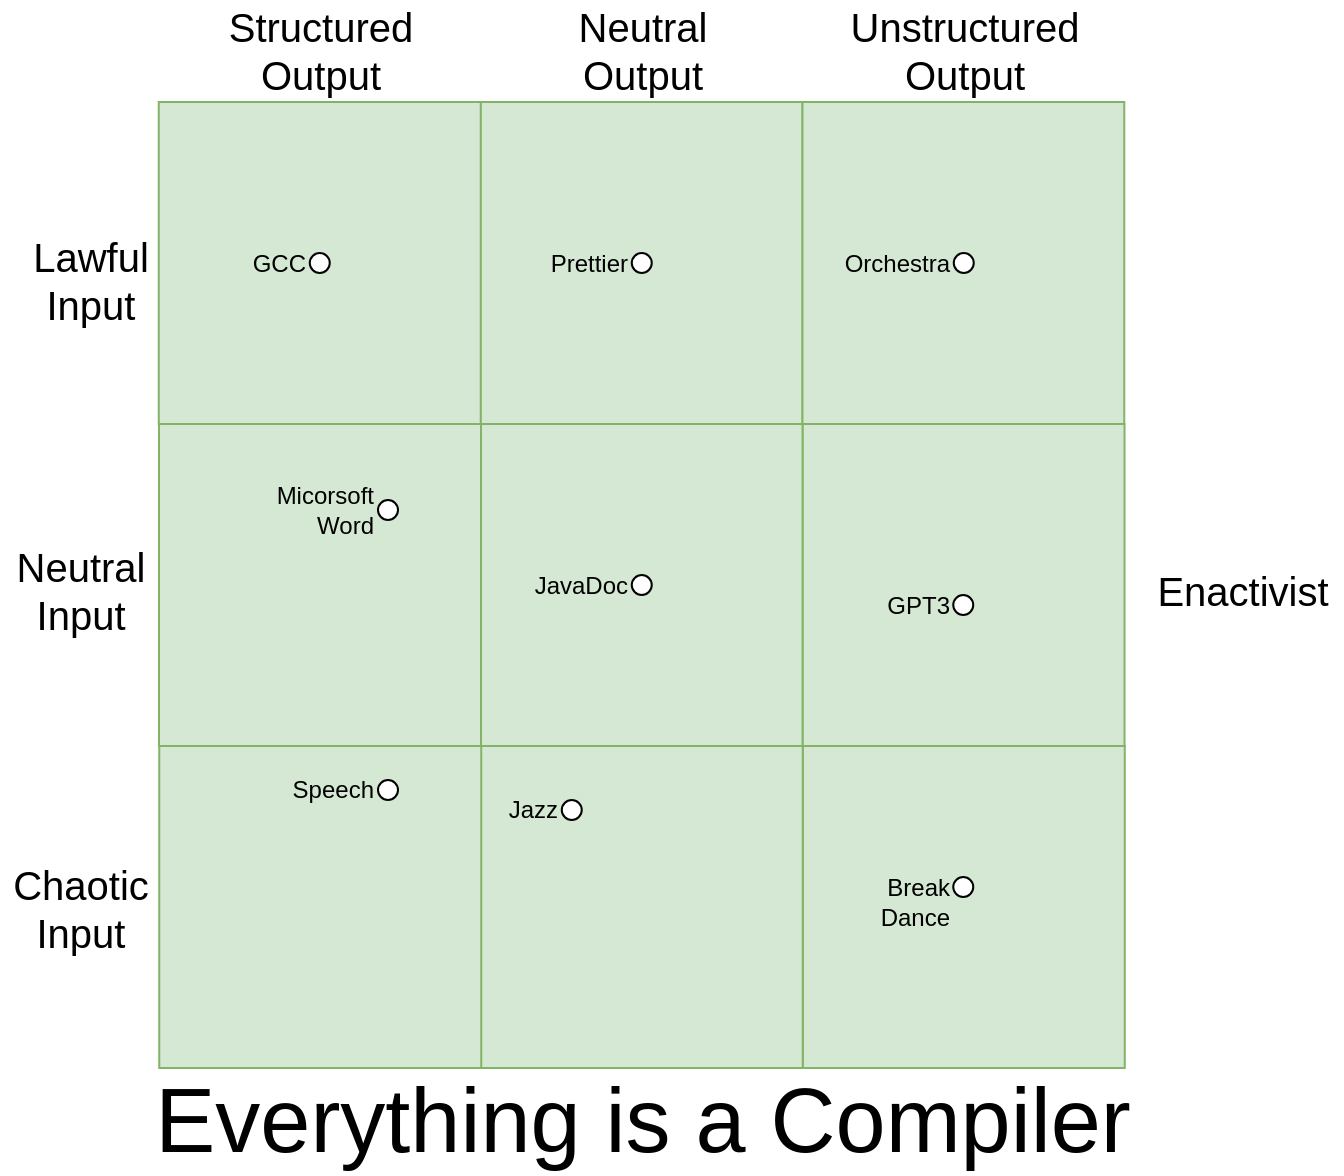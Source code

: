 <mxfile version="14.3.0" type="github">
  <diagram id="e_Nu4UiDqZK5FSXZQxsC" name="Page-1">
    <mxGraphModel dx="630" dy="425" grid="1" gridSize="10" guides="1" tooltips="1" connect="1" arrows="1" fold="1" page="1" pageScale="1" pageWidth="850" pageHeight="1100" math="0" shadow="0">
      <root>
        <mxCell id="0" />
        <mxCell id="1" parent="0" />
        <mxCell id="EZBb4ChviIudJLhnY7K9-9" value="" style="whiteSpace=wrap;html=1;aspect=fixed;fillColor=#d5e8d4;strokeColor=#82b366;" parent="1" vertex="1">
          <mxGeometry x="422.38" y="443" width="161" height="161" as="geometry" />
        </mxCell>
        <mxCell id="EZBb4ChviIudJLhnY7K9-12" value="" style="whiteSpace=wrap;html=1;aspect=fixed;fillColor=#d5e8d4;strokeColor=#82b366;" parent="1" vertex="1">
          <mxGeometry x="261.38" y="443" width="161" height="161" as="geometry" />
        </mxCell>
        <mxCell id="EZBb4ChviIudJLhnY7K9-13" value="" style="whiteSpace=wrap;html=1;aspect=fixed;fillColor=#d5e8d4;strokeColor=#82b366;" parent="1" vertex="1">
          <mxGeometry x="100.63" y="443" width="161" height="161" as="geometry" />
        </mxCell>
        <mxCell id="EZBb4ChviIudJLhnY7K9-14" value="" style="whiteSpace=wrap;html=1;aspect=fixed;fillColor=#d5e8d4;strokeColor=#82b366;" parent="1" vertex="1">
          <mxGeometry x="422.26" y="282" width="161" height="161" as="geometry" />
        </mxCell>
        <mxCell id="EZBb4ChviIudJLhnY7K9-15" value="" style="whiteSpace=wrap;html=1;aspect=fixed;fillColor=#d5e8d4;strokeColor=#82b366;" parent="1" vertex="1">
          <mxGeometry x="261.26" y="282" width="161" height="161" as="geometry" />
        </mxCell>
        <mxCell id="EZBb4ChviIudJLhnY7K9-16" value="" style="whiteSpace=wrap;html=1;aspect=fixed;fillColor=#d5e8d4;strokeColor=#82b366;" parent="1" vertex="1">
          <mxGeometry x="100.51" y="282" width="161" height="161" as="geometry" />
        </mxCell>
        <mxCell id="EZBb4ChviIudJLhnY7K9-17" value="" style="whiteSpace=wrap;html=1;aspect=fixed;fillColor=#d5e8d4;strokeColor=#82b366;" parent="1" vertex="1">
          <mxGeometry x="422.13" y="121" width="161" height="161" as="geometry" />
        </mxCell>
        <mxCell id="EZBb4ChviIudJLhnY7K9-18" value="" style="whiteSpace=wrap;html=1;aspect=fixed;fillColor=#d5e8d4;strokeColor=#82b366;" parent="1" vertex="1">
          <mxGeometry x="261.13" y="121" width="161" height="161" as="geometry" />
        </mxCell>
        <mxCell id="EZBb4ChviIudJLhnY7K9-19" value="" style="whiteSpace=wrap;html=1;aspect=fixed;fillColor=#d5e8d4;strokeColor=#82b366;" parent="1" vertex="1">
          <mxGeometry x="100.38" y="121" width="161" height="161" as="geometry" />
        </mxCell>
        <mxCell id="trqewR6XDROr1OXFbvpF-9" value="Neutral&lt;br&gt;Output" style="text;html=1;align=center;verticalAlign=middle;resizable=0;points=[];autosize=1;fontSize=20;" parent="1" vertex="1">
          <mxGeometry x="301.88" y="70" width="80" height="50" as="geometry" />
        </mxCell>
        <mxCell id="trqewR6XDROr1OXFbvpF-10" value="Enactivist" style="text;html=1;align=center;verticalAlign=middle;resizable=0;points=[];autosize=1;fontSize=20;" parent="1" vertex="1">
          <mxGeometry x="592" y="350" width="100" height="30" as="geometry" />
        </mxCell>
        <mxCell id="trqewR6XDROr1OXFbvpF-11" value="Neutral&lt;br&gt;Input" style="text;html=1;align=center;verticalAlign=middle;resizable=0;points=[];autosize=1;fontSize=20;" parent="1" vertex="1">
          <mxGeometry x="21" y="340" width="80" height="50" as="geometry" />
        </mxCell>
        <mxCell id="trqewR6XDROr1OXFbvpF-63" value="GCC" style="ellipse;whiteSpace=wrap;html=1;aspect=fixed;fontSize=12;labelPosition=left;verticalLabelPosition=middle;align=right;verticalAlign=middle;" parent="1" vertex="1">
          <mxGeometry x="175.88" y="196.5" width="10" height="10" as="geometry" />
        </mxCell>
        <mxCell id="eXJtEBARMdF0W1MzuHGJ-14" value="Micorsoft Word" style="ellipse;whiteSpace=wrap;html=1;aspect=fixed;fontSize=12;labelPosition=left;verticalLabelPosition=middle;align=right;verticalAlign=middle;" parent="1" vertex="1">
          <mxGeometry x="210" y="320" width="10" height="10" as="geometry" />
        </mxCell>
        <mxCell id="CP_VHnQWBo9eyLh-aSXe-1" value="Lawful&lt;br&gt;Input" style="text;html=1;align=center;verticalAlign=middle;resizable=0;points=[];autosize=1;fontSize=20;" parent="1" vertex="1">
          <mxGeometry x="31" y="185" width="70" height="50" as="geometry" />
        </mxCell>
        <mxCell id="CP_VHnQWBo9eyLh-aSXe-2" value="Chaotic&lt;br&gt;Input" style="text;html=1;align=center;verticalAlign=middle;resizable=0;points=[];autosize=1;fontSize=20;" parent="1" vertex="1">
          <mxGeometry x="21" y="498.5" width="80" height="50" as="geometry" />
        </mxCell>
        <mxCell id="MLfeBwrus5_lLmaDxHkl-1" value="Structured&lt;br&gt;Output" style="text;html=1;align=center;verticalAlign=middle;resizable=0;points=[];autosize=1;fontSize=20;" vertex="1" parent="1">
          <mxGeometry x="126.01" y="70" width="110" height="50" as="geometry" />
        </mxCell>
        <mxCell id="MLfeBwrus5_lLmaDxHkl-2" value="Unstructured&lt;br&gt;Output" style="text;html=1;align=center;verticalAlign=middle;resizable=0;points=[];autosize=1;fontSize=20;" vertex="1" parent="1">
          <mxGeometry x="437.88" y="70" width="130" height="50" as="geometry" />
        </mxCell>
        <mxCell id="MLfeBwrus5_lLmaDxHkl-3" value="&lt;font style=&quot;font-size: 45px&quot;&gt;Everything is a Compiler&lt;/font&gt;" style="text;html=1;align=center;verticalAlign=middle;resizable=0;points=[];autosize=1;" vertex="1" parent="1">
          <mxGeometry x="91.63" y="615" width="500" height="30" as="geometry" />
        </mxCell>
        <mxCell id="MLfeBwrus5_lLmaDxHkl-7" value="Prettier" style="ellipse;whiteSpace=wrap;html=1;aspect=fixed;fontSize=12;labelPosition=left;verticalLabelPosition=middle;align=right;verticalAlign=middle;" vertex="1" parent="1">
          <mxGeometry x="336.88" y="196.5" width="10" height="10" as="geometry" />
        </mxCell>
        <mxCell id="MLfeBwrus5_lLmaDxHkl-8" value="JavaDoc" style="ellipse;whiteSpace=wrap;html=1;aspect=fixed;fontSize=12;labelPosition=left;verticalLabelPosition=middle;align=right;verticalAlign=middle;" vertex="1" parent="1">
          <mxGeometry x="336.88" y="357.5" width="10" height="10" as="geometry" />
        </mxCell>
        <mxCell id="MLfeBwrus5_lLmaDxHkl-11" value="Orchestra" style="ellipse;whiteSpace=wrap;html=1;aspect=fixed;fontSize=12;labelPosition=left;verticalLabelPosition=middle;align=right;verticalAlign=middle;" vertex="1" parent="1">
          <mxGeometry x="497.88" y="196.5" width="10" height="10" as="geometry" />
        </mxCell>
        <mxCell id="MLfeBwrus5_lLmaDxHkl-12" value="GPT3" style="ellipse;whiteSpace=wrap;html=1;aspect=fixed;fontSize=12;labelPosition=left;verticalLabelPosition=middle;align=right;verticalAlign=middle;" vertex="1" parent="1">
          <mxGeometry x="497.63" y="367.5" width="10" height="10" as="geometry" />
        </mxCell>
        <mxCell id="MLfeBwrus5_lLmaDxHkl-13" value="Speech" style="ellipse;whiteSpace=wrap;html=1;aspect=fixed;fontSize=12;labelPosition=left;verticalLabelPosition=middle;align=right;verticalAlign=middle;" vertex="1" parent="1">
          <mxGeometry x="210" y="460" width="10" height="10" as="geometry" />
        </mxCell>
        <mxCell id="MLfeBwrus5_lLmaDxHkl-17" value="Jazz" style="ellipse;whiteSpace=wrap;html=1;aspect=fixed;fontSize=12;labelPosition=left;verticalLabelPosition=middle;align=right;verticalAlign=middle;" vertex="1" parent="1">
          <mxGeometry x="301.88" y="470" width="10" height="10" as="geometry" />
        </mxCell>
        <mxCell id="MLfeBwrus5_lLmaDxHkl-19" value="&lt;br&gt;Break Dance" style="ellipse;whiteSpace=wrap;html=1;aspect=fixed;fontSize=12;labelPosition=left;verticalLabelPosition=middle;align=right;verticalAlign=middle;" vertex="1" parent="1">
          <mxGeometry x="497.63" y="508.5" width="10" height="10" as="geometry" />
        </mxCell>
      </root>
    </mxGraphModel>
  </diagram>
</mxfile>
